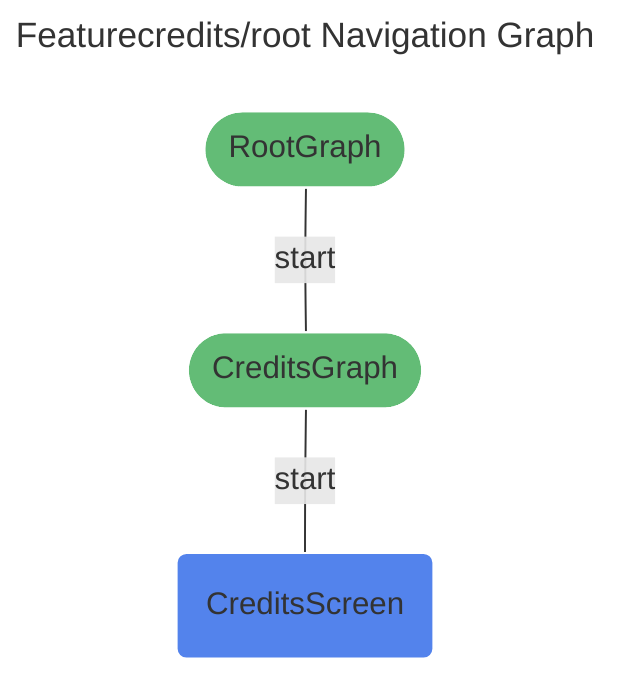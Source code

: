 ---
title: Featurecredits/root Navigation Graph
---
%%{init: {'theme':'base', 'themeVariables': { 'primaryTextColor': '#fff' }}%%
graph TD
featurecredits/root(["RootGraph"]) -- "start" --- featurecredits/credits(["CreditsGraph"])
featurecredits/credits(["CreditsGraph"]) -- "start" --- featurecredits/credits_screen("CreditsScreen")


classDef destination fill:#5383EC,stroke:#ffffff;
class featurecredits/credits_screen destination;
classDef navgraph fill:#63BC76,stroke:#ffffff;
class featurecredits/credits,featurecredits/root,featurecredits/credits navgraph;